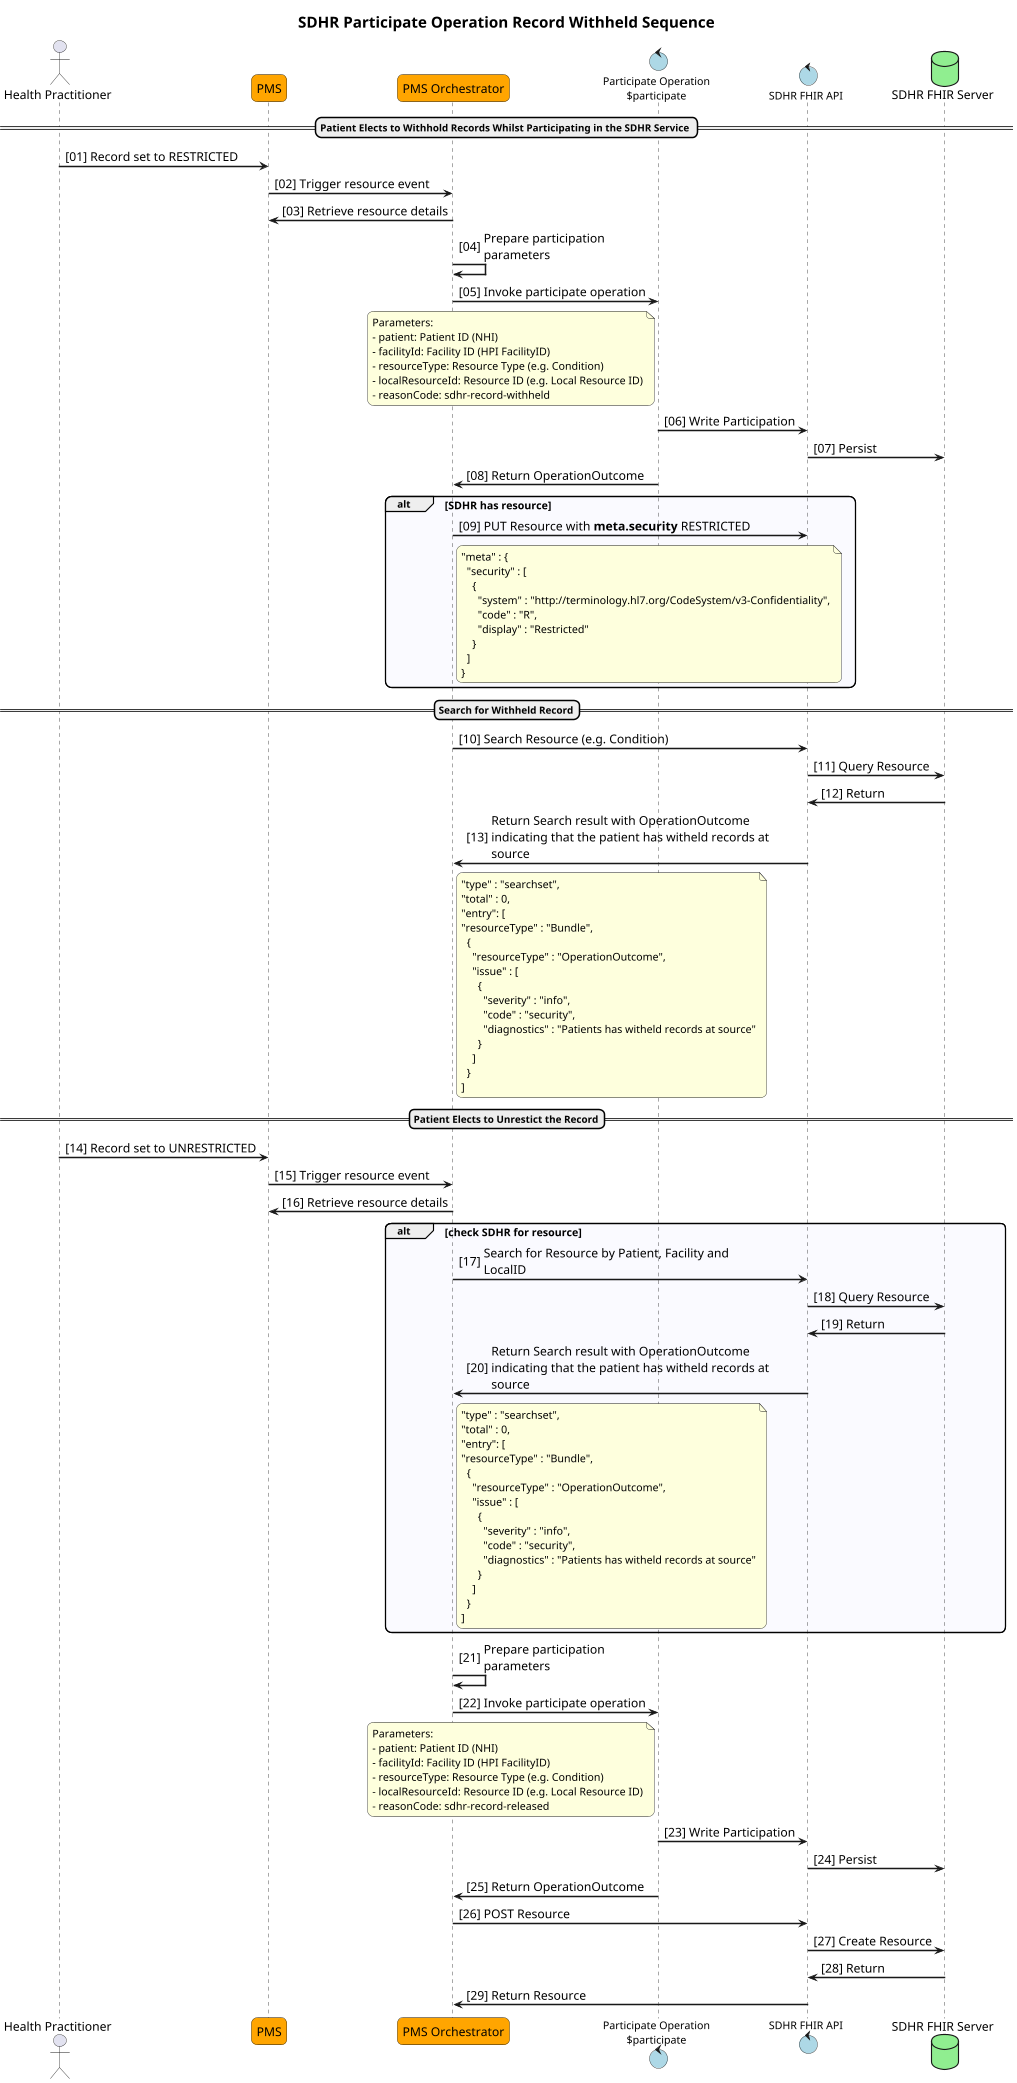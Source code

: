 @startuml

title SDHR Participate Operation Record Withheld Sequence

autonumber "<color:Black>[00]"

skinparam ActorFontSize 16
skinparam ArrowFontSize 12
skinparam ArrowFontSize 16
skinparam BoxPadding 5
skinparam DatabaseFontSize 16
skinparam dpi 400
skinparam EntityFontSize 16
skinparam MaxMessageSize 375
skinparam NoteFontSize 14
skinparam ParticipantFontSize 16
skinparam ParticipantPadding 5
skinparam responseMessageBelowArrow true
skinparam roundcorner 15
skinparam sequenceArrowThickness 2
skinparam SequenceBoxFontSize 16
skinparam sequencegroupfontsize 14
skinparam SequenceMessageAlignment left
skinparam sequenceStyle uml2
skinparam TitleFontSize 20
' semi-transparent sequence groups!
' see https://sarafian.github.io/tips/2021/03/11/plantuml-tips-tricks-1.html#:~:text=responseMessageBelowArrow-,Semi,-transparent%20group%20backgrounds
skinparam SequenceGroupBodyBackgroundColor #EEEEFF50

scale max 400 width
scale 300*500

actor "Health Practitioner" as USER
participant "PMS" as APIC #Orange
participant "PMS Orchestrator" as ORCHESTRATOR #Orange
control "Participate Operation\n$participate" as PARTICIPATE #LightBlue
control "SDHR FHIR API" as FHIRAPI #LightBlue
database "SDHR FHIR Server" as SDHR #LightGreen

== Patient Elects to Withhold Records Whilst Participating in the SDHR Service ==
USER -> APIC : Record set to RESTRICTED
APIC -> ORCHESTRATOR : Trigger resource event
ORCHESTRATOR -> APIC : Retrieve resource details
ORCHESTRATOR -> ORCHESTRATOR : Prepare participation\nparameters
ORCHESTRATOR -> PARTICIPATE : Invoke participate operation
note left of PARTICIPATE
  Parameters:
  - patient: Patient ID (NHI)
  - facilityId: Facility ID (HPI FacilityID)
  - resourceType: Resource Type (e.g. Condition)
  - localResourceId: Resource ID (e.g. Local Resource ID)
  - reasonCode: sdhr-record-withheld
end note
PARTICIPATE -> FHIRAPI : Write Participation
FHIRAPI -> SDHR : Persist
PARTICIPATE -> ORCHESTRATOR : Return OperationOutcome
alt SDHR has resource
  ORCHESTRATOR -> FHIRAPI : PUT Resource with **meta.security** RESTRICTED
  note right of ORCHESTRATOR
    "meta" : {
      "security" : [
        {
          "system" : "http://terminology.hl7.org/CodeSystem/v3-Confidentiality",
          "code" : "R",
          "display" : "Restricted"
        }
      ]
    }
  end note
end
==Search for Withheld Record==
ORCHESTRATOR -> FHIRAPI : Search Resource (e.g. Condition)
FHIRAPI -> SDHR : Query Resource
SDHR -> FHIRAPI : Return
FHIRAPI -> ORCHESTRATOR : Return Search result with OperationOutcome\nindicating that the patient has witheld records at source
note right of ORCHESTRATOR
  "type" : "searchset",
  "total" : 0,
  "entry": [
  "resourceType" : "Bundle",
    {
      "resourceType" : "OperationOutcome",
      "issue" : [
        {
          "severity" : "info",
          "code" : "security",
          "diagnostics" : "Patients has witheld records at source"
        }
      ]
    }
  ]
end note

==Patient Elects to Unrestict the Record==

USER -> APIC : Record set to UNRESTRICTED
APIC -> ORCHESTRATOR : Trigger resource event
ORCHESTRATOR -> APIC : Retrieve resource details
alt check SDHR for resource
  ORCHESTRATOR -> FHIRAPI : Search for Resource by Patient, Facility and LocalID
  FHIRAPI -> SDHR : Query Resource
  SDHR -> FHIRAPI : Return
  FHIRAPI -> ORCHESTRATOR : Return Search result with OperationOutcome\nindicating that the patient has witheld records at source
  note right of ORCHESTRATOR
    "type" : "searchset",
    "total" : 0,
    "entry": [
    "resourceType" : "Bundle",
      {
        "resourceType" : "OperationOutcome",
        "issue" : [
          {
            "severity" : "info",
            "code" : "security",
            "diagnostics" : "Patients has witheld records at source"
          }
        ]
      }
    ]
  end note
end
ORCHESTRATOR -> ORCHESTRATOR : Prepare participation\nparameters
ORCHESTRATOR -> PARTICIPATE : Invoke participate operation
note left of PARTICIPATE
  Parameters:
  - patient: Patient ID (NHI)
  - facilityId: Facility ID (HPI FacilityID)
  - resourceType: Resource Type (e.g. Condition)
  - localResourceId: Resource ID (e.g. Local Resource ID)
  - reasonCode: sdhr-record-released
end note
PARTICIPATE -> FHIRAPI : Write Participation
FHIRAPI -> SDHR : Persist
PARTICIPATE -> ORCHESTRATOR : Return OperationOutcome
ORCHESTRATOR -> FHIRAPI : POST Resource
FHIRAPI -> SDHR : Create Resource
SDHR -> FHIRAPI : Return
FHIRAPI -> ORCHESTRATOR : Return Resource
@enduml